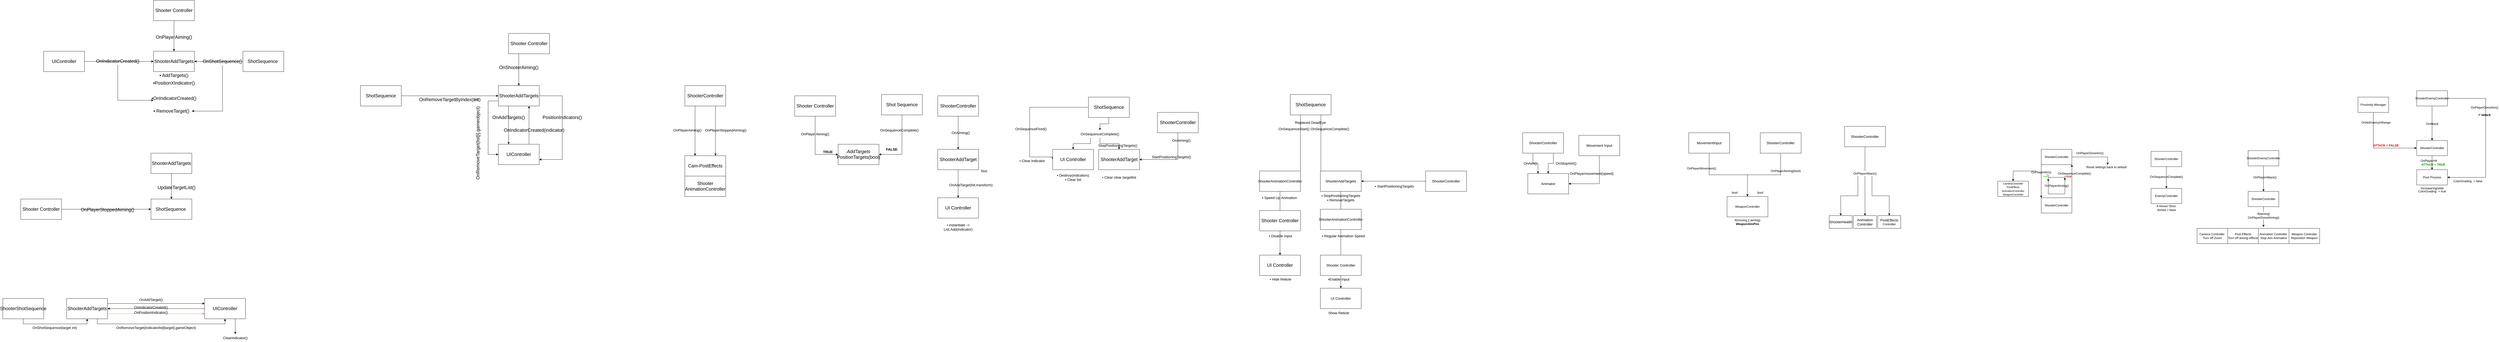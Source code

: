 <mxfile version="14.1.8" type="device"><diagram id="vfDzWjJh1taonCw_QJXi" name="Page-1"><mxGraphModel dx="901" dy="672" grid="1" gridSize="10" guides="1" tooltips="1" connect="1" arrows="1" fold="1" page="1" pageScale="1" pageWidth="2339" pageHeight="3300" math="1" shadow="0"><root><mxCell id="0"/><mxCell id="1" parent="0"/><mxCell id="fDVJ5qx7Qw4q9_nwmENI-17" value="OnPlayerAiming()" style="whiteSpace=wrap;html=1;aspect=fixed;" parent="1" vertex="1"><mxGeometry x="8617.5" y="1425" width="65" height="65" as="geometry"/></mxCell><mxCell id="y-dFEjMZastk8MvW8q7d-14" style="edgeStyle=orthogonalEdgeStyle;rounded=0;orthogonalLoop=1;jettySize=auto;html=1;exitX=0.5;exitY=1;exitDx=0;exitDy=0;fontSize=18;" parent="1" source="y-dFEjMZastk8MvW8q7d-1" target="y-dFEjMZastk8MvW8q7d-8" edge="1"><mxGeometry relative="1" as="geometry"/></mxCell><mxCell id="y-dFEjMZastk8MvW8q7d-1" value="&lt;font style=&quot;font-size: 18px;&quot;&gt;Shooter Controller&lt;/font&gt;" style="rounded=0;whiteSpace=wrap;html=1;" parent="1" vertex="1"><mxGeometry x="1200" y="730" width="160" height="80" as="geometry"/></mxCell><mxCell id="y-dFEjMZastk8MvW8q7d-6" value="OnPlayerAiming()" style="text;html=1;strokeColor=none;fillColor=none;align=center;verticalAlign=middle;whiteSpace=wrap;rounded=0;fontSize=18;" parent="1" vertex="1"><mxGeometry x="1210" y="860" width="140" height="30" as="geometry"/></mxCell><mxCell id="y-dFEjMZastk8MvW8q7d-8" value="&lt;font style=&quot;font-size: 18px;&quot;&gt;ShooterAddTargets&lt;br&gt;&lt;/font&gt;" style="rounded=0;whiteSpace=wrap;html=1;" parent="1" vertex="1"><mxGeometry x="1200" y="930" width="160" height="80" as="geometry"/></mxCell><mxCell id="y-dFEjMZastk8MvW8q7d-15" value="• AddTargets()" style="text;html=1;strokeColor=none;fillColor=none;align=center;verticalAlign=middle;whiteSpace=wrap;rounded=0;fontSize=18;" parent="1" vertex="1"><mxGeometry x="1210" y="1010" width="140" height="30" as="geometry"/></mxCell><mxCell id="y-dFEjMZastk8MvW8q7d-17" value="•PositionXIndicator()" style="text;html=1;strokeColor=none;fillColor=none;align=center;verticalAlign=middle;whiteSpace=wrap;rounded=0;fontSize=18;" parent="1" vertex="1"><mxGeometry x="1210" y="1040" width="140" height="30" as="geometry"/></mxCell><mxCell id="y-dFEjMZastk8MvW8q7d-20" style="edgeStyle=orthogonalEdgeStyle;rounded=0;orthogonalLoop=1;jettySize=auto;html=1;exitX=1;exitY=0.5;exitDx=0;exitDy=0;fontSize=18;" parent="1" source="y-dFEjMZastk8MvW8q7d-18" target="y-dFEjMZastk8MvW8q7d-8" edge="1"><mxGeometry relative="1" as="geometry"/></mxCell><mxCell id="y-dFEjMZastk8MvW8q7d-18" value="&lt;font style=&quot;font-size: 18px;&quot;&gt;UIController&lt;br&gt;&lt;/font&gt;" style="rounded=0;whiteSpace=wrap;html=1;" parent="1" vertex="1"><mxGeometry x="770" y="930" width="160" height="80" as="geometry"/></mxCell><mxCell id="y-dFEjMZastk8MvW8q7d-28" style="edgeStyle=orthogonalEdgeStyle;rounded=0;orthogonalLoop=1;jettySize=auto;html=1;exitX=0.5;exitY=1;exitDx=0;exitDy=0;entryX=0;entryY=0.75;entryDx=0;entryDy=0;fontSize=18;" parent="1" source="y-dFEjMZastk8MvW8q7d-19" target="y-dFEjMZastk8MvW8q7d-27" edge="1"><mxGeometry relative="1" as="geometry"/></mxCell><mxCell id="y-dFEjMZastk8MvW8q7d-19" value="OnIndicatorCreated()" style="text;html=1;strokeColor=none;fillColor=none;align=center;verticalAlign=middle;whiteSpace=wrap;rounded=0;fontSize=18;" parent="1" vertex="1"><mxGeometry x="990" y="954" width="140" height="30" as="geometry"/></mxCell><mxCell id="y-dFEjMZastk8MvW8q7d-22" style="edgeStyle=orthogonalEdgeStyle;rounded=0;orthogonalLoop=1;jettySize=auto;html=1;exitX=0;exitY=0.5;exitDx=0;exitDy=0;fontSize=18;" parent="1" source="y-dFEjMZastk8MvW8q7d-21" target="y-dFEjMZastk8MvW8q7d-8" edge="1"><mxGeometry relative="1" as="geometry"/></mxCell><mxCell id="y-dFEjMZastk8MvW8q7d-21" value="&lt;font style=&quot;font-size: 18px;&quot;&gt;ShotSequence&amp;nbsp;&lt;br&gt;&lt;/font&gt;" style="rounded=0;whiteSpace=wrap;html=1;" parent="1" vertex="1"><mxGeometry x="1550" y="930" width="160" height="80" as="geometry"/></mxCell><mxCell id="y-dFEjMZastk8MvW8q7d-26" style="edgeStyle=orthogonalEdgeStyle;rounded=0;orthogonalLoop=1;jettySize=auto;html=1;exitX=0.5;exitY=1;exitDx=0;exitDy=0;entryX=1;entryY=0.5;entryDx=0;entryDy=0;fontSize=18;" parent="1" source="y-dFEjMZastk8MvW8q7d-23" target="y-dFEjMZastk8MvW8q7d-24" edge="1"><mxGeometry relative="1" as="geometry"/></mxCell><mxCell id="y-dFEjMZastk8MvW8q7d-23" value="OnShotSequence()" style="text;html=1;strokeColor=none;fillColor=none;align=center;verticalAlign=middle;whiteSpace=wrap;rounded=0;fontSize=18;" parent="1" vertex="1"><mxGeometry x="1400" y="955" width="140" height="30" as="geometry"/></mxCell><mxCell id="y-dFEjMZastk8MvW8q7d-24" value="• RemoveTarget()" style="text;html=1;strokeColor=none;fillColor=none;align=center;verticalAlign=middle;whiteSpace=wrap;rounded=0;fontSize=18;" parent="1" vertex="1"><mxGeometry x="1190" y="1150" width="160" height="30" as="geometry"/></mxCell><mxCell id="y-dFEjMZastk8MvW8q7d-27" value="•OnIndicatorCreated()" style="text;html=1;strokeColor=none;fillColor=none;align=center;verticalAlign=middle;whiteSpace=wrap;rounded=0;fontSize=18;" parent="1" vertex="1"><mxGeometry x="1200" y="1100" width="160" height="30" as="geometry"/></mxCell><mxCell id="y-dFEjMZastk8MvW8q7d-31" value="&lt;font style=&quot;font-size: 18px;&quot;&gt;ShotSequence&amp;nbsp;&lt;br&gt;&lt;/font&gt;" style="rounded=0;whiteSpace=wrap;html=1;" parent="1" vertex="1"><mxGeometry x="1190" y="1510" width="160" height="80" as="geometry"/></mxCell><mxCell id="y-dFEjMZastk8MvW8q7d-33" style="edgeStyle=orthogonalEdgeStyle;rounded=0;orthogonalLoop=1;jettySize=auto;html=1;exitX=0.5;exitY=1;exitDx=0;exitDy=0;fontSize=18;" parent="1" source="y-dFEjMZastk8MvW8q7d-32" target="y-dFEjMZastk8MvW8q7d-31" edge="1"><mxGeometry relative="1" as="geometry"/></mxCell><mxCell id="y-dFEjMZastk8MvW8q7d-32" value="&lt;font style=&quot;font-size: 18px;&quot;&gt;ShooterAddTargets&lt;br&gt;&lt;/font&gt;" style="rounded=0;whiteSpace=wrap;html=1;" parent="1" vertex="1"><mxGeometry x="1190" y="1330" width="160" height="80" as="geometry"/></mxCell><mxCell id="y-dFEjMZastk8MvW8q7d-34" value="UpdateTargetList()" style="text;html=1;strokeColor=none;fillColor=none;align=center;verticalAlign=middle;whiteSpace=wrap;rounded=0;fontSize=18;" parent="1" vertex="1"><mxGeometry x="1210" y="1450" width="160" height="30" as="geometry"/></mxCell><mxCell id="y-dFEjMZastk8MvW8q7d-38" style="edgeStyle=orthogonalEdgeStyle;rounded=0;orthogonalLoop=1;jettySize=auto;html=1;exitX=1;exitY=0.5;exitDx=0;exitDy=0;fontSize=18;" parent="1" source="y-dFEjMZastk8MvW8q7d-36" target="y-dFEjMZastk8MvW8q7d-31" edge="1"><mxGeometry relative="1" as="geometry"/></mxCell><mxCell id="y-dFEjMZastk8MvW8q7d-36" value="&lt;font style=&quot;font-size: 18px;&quot;&gt;Shooter Controller&lt;/font&gt;" style="rounded=0;whiteSpace=wrap;html=1;" parent="1" vertex="1"><mxGeometry x="680" y="1510" width="160" height="80" as="geometry"/></mxCell><mxCell id="y-dFEjMZastk8MvW8q7d-37" value="OnPlayerStoppedAiming()" style="text;html=1;strokeColor=none;fillColor=none;align=center;verticalAlign=middle;whiteSpace=wrap;rounded=0;fontSize=18;" parent="1" vertex="1"><mxGeometry x="940" y="1537" width="160" height="30" as="geometry"/></mxCell><mxCell id="y-dFEjMZastk8MvW8q7d-54" style="edgeStyle=orthogonalEdgeStyle;rounded=0;orthogonalLoop=1;jettySize=auto;html=1;exitX=0;exitY=0.5;exitDx=0;exitDy=0;fontSize=14;" parent="1" source="y-dFEjMZastk8MvW8q7d-40" target="y-dFEjMZastk8MvW8q7d-41" edge="1"><mxGeometry relative="1" as="geometry"/></mxCell><mxCell id="y-dFEjMZastk8MvW8q7d-80" style="edgeStyle=orthogonalEdgeStyle;rounded=0;orthogonalLoop=1;jettySize=auto;html=1;exitX=0.75;exitY=1;exitDx=0;exitDy=0;fontSize=14;strokeColor=#000000;" parent="1" source="y-dFEjMZastk8MvW8q7d-40" target="y-dFEjMZastk8MvW8q7d-73" edge="1"><mxGeometry relative="1" as="geometry"/></mxCell><mxCell id="y-dFEjMZastk8MvW8q7d-40" value="&lt;font style=&quot;font-size: 18px;&quot;&gt;UIController&lt;br&gt;&lt;/font&gt;" style="rounded=0;whiteSpace=wrap;html=1;" parent="1" vertex="1"><mxGeometry x="1400" y="1900" width="160" height="80" as="geometry"/></mxCell><mxCell id="y-dFEjMZastk8MvW8q7d-51" style="edgeStyle=orthogonalEdgeStyle;rounded=0;orthogonalLoop=1;jettySize=auto;html=1;exitX=1;exitY=0.25;exitDx=0;exitDy=0;entryX=0;entryY=0.25;entryDx=0;entryDy=0;fontSize=14;" parent="1" source="y-dFEjMZastk8MvW8q7d-41" target="y-dFEjMZastk8MvW8q7d-40" edge="1"><mxGeometry relative="1" as="geometry"/></mxCell><mxCell id="y-dFEjMZastk8MvW8q7d-57" style="edgeStyle=orthogonalEdgeStyle;rounded=0;orthogonalLoop=1;jettySize=auto;html=1;exitX=1;exitY=0.75;exitDx=0;exitDy=0;entryX=0;entryY=0.75;entryDx=0;entryDy=0;fontSize=14;strokeColor=#FF8375;" parent="1" source="y-dFEjMZastk8MvW8q7d-41" target="y-dFEjMZastk8MvW8q7d-40" edge="1"><mxGeometry relative="1" as="geometry"/></mxCell><mxCell id="y-dFEjMZastk8MvW8q7d-77" style="edgeStyle=orthogonalEdgeStyle;rounded=0;orthogonalLoop=1;jettySize=auto;html=1;exitX=0.75;exitY=1;exitDx=0;exitDy=0;entryX=0.5;entryY=1;entryDx=0;entryDy=0;fontSize=14;strokeColor=#000000;" parent="1" source="y-dFEjMZastk8MvW8q7d-41" target="y-dFEjMZastk8MvW8q7d-40" edge="1"><mxGeometry relative="1" as="geometry"/></mxCell><mxCell id="y-dFEjMZastk8MvW8q7d-41" value="&lt;font style=&quot;font-size: 18px;&quot;&gt;ShooterAddTargets&lt;br&gt;&lt;/font&gt;" style="rounded=0;whiteSpace=wrap;html=1;" parent="1" vertex="1"><mxGeometry x="860" y="1900" width="160" height="80" as="geometry"/></mxCell><mxCell id="y-dFEjMZastk8MvW8q7d-52" value="OnAddTarget()" style="text;html=1;strokeColor=none;fillColor=none;align=center;verticalAlign=middle;whiteSpace=wrap;rounded=0;fontSize=14;" parent="1" vertex="1"><mxGeometry x="1160" y="1890" width="60" height="30" as="geometry"/></mxCell><mxCell id="y-dFEjMZastk8MvW8q7d-55" value="OnIndicatorCreated()" style="text;html=1;strokeColor=none;fillColor=none;align=center;verticalAlign=middle;whiteSpace=wrap;rounded=0;fontSize=14;" parent="1" vertex="1"><mxGeometry x="1160" y="1922" width="60" height="25" as="geometry"/></mxCell><mxCell id="y-dFEjMZastk8MvW8q7d-58" value="OnPositionIndicator()" style="text;html=1;strokeColor=none;fillColor=none;align=center;verticalAlign=middle;whiteSpace=wrap;rounded=0;fontSize=14;" parent="1" vertex="1"><mxGeometry x="1160" y="1942" width="60" height="25" as="geometry"/></mxCell><mxCell id="y-dFEjMZastk8MvW8q7d-64" value="OnShotSequence(target int)&amp;nbsp;" style="text;html=1;strokeColor=none;fillColor=none;align=center;verticalAlign=middle;whiteSpace=wrap;rounded=0;fontSize=14;" parent="1" vertex="1"><mxGeometry x="720" y="2000" width="190" height="30" as="geometry"/></mxCell><mxCell id="y-dFEjMZastk8MvW8q7d-73" value="ClearIndicator()" style="text;html=1;strokeColor=none;fillColor=none;align=center;verticalAlign=middle;whiteSpace=wrap;rounded=0;fontSize=14;" parent="1" vertex="1"><mxGeometry x="1490" y="2040" width="60" height="30" as="geometry"/></mxCell><mxCell id="y-dFEjMZastk8MvW8q7d-76" style="edgeStyle=orthogonalEdgeStyle;rounded=0;orthogonalLoop=1;jettySize=auto;html=1;exitX=0.5;exitY=1;exitDx=0;exitDy=0;entryX=0.5;entryY=1;entryDx=0;entryDy=0;fontSize=14;strokeColor=#000000;" parent="1" source="y-dFEjMZastk8MvW8q7d-75" target="y-dFEjMZastk8MvW8q7d-41" edge="1"><mxGeometry relative="1" as="geometry"/></mxCell><mxCell id="y-dFEjMZastk8MvW8q7d-75" value="&lt;font style=&quot;font-size: 18px;&quot;&gt;ShooterShotSequence&lt;br&gt;&lt;/font&gt;" style="rounded=0;whiteSpace=wrap;html=1;" parent="1" vertex="1"><mxGeometry x="610" y="1900" width="160" height="80" as="geometry"/></mxCell><mxCell id="y-dFEjMZastk8MvW8q7d-78" value="OnRemoveTarget(indicatorlist[target].gameObject)" style="text;html=1;strokeColor=none;fillColor=none;align=center;verticalAlign=middle;whiteSpace=wrap;rounded=0;fontSize=14;" parent="1" vertex="1"><mxGeometry x="1180" y="2000" width="60" height="30" as="geometry"/></mxCell><mxCell id="y-dFEjMZastk8MvW8q7d-82" style="edgeStyle=orthogonalEdgeStyle;rounded=0;orthogonalLoop=1;jettySize=auto;html=1;exitX=0.25;exitY=1;exitDx=0;exitDy=0;fontSize=14;strokeColor=#000000;" parent="1" source="y-dFEjMZastk8MvW8q7d-81" target="y-dFEjMZastk8MvW8q7d-86" edge="1"><mxGeometry relative="1" as="geometry"><mxPoint x="2630" y="1055" as="targetPoint"/></mxGeometry></mxCell><mxCell id="y-dFEjMZastk8MvW8q7d-81" value="&lt;font style=&quot;font-size: 18px;&quot;&gt;Shooter Controller&lt;/font&gt;" style="rounded=0;whiteSpace=wrap;html=1;" parent="1" vertex="1"><mxGeometry x="2590" y="860" width="160" height="80" as="geometry"/></mxCell><mxCell id="y-dFEjMZastk8MvW8q7d-83" value="OnShooterAiming()" style="text;html=1;strokeColor=none;fillColor=none;align=center;verticalAlign=middle;whiteSpace=wrap;rounded=0;fontSize=18;" parent="1" vertex="1"><mxGeometry x="2560" y="979" width="140" height="30" as="geometry"/></mxCell><mxCell id="y-dFEjMZastk8MvW8q7d-89" style="edgeStyle=orthogonalEdgeStyle;rounded=0;orthogonalLoop=1;jettySize=auto;html=1;exitX=0.25;exitY=1;exitDx=0;exitDy=0;fontSize=14;strokeColor=#000000;entryX=0.25;entryY=0;entryDx=0;entryDy=0;" parent="1" source="y-dFEjMZastk8MvW8q7d-86" target="y-dFEjMZastk8MvW8q7d-91" edge="1"><mxGeometry relative="1" as="geometry"><mxPoint x="2590" y="1245" as="targetPoint"/></mxGeometry></mxCell><mxCell id="y-dFEjMZastk8MvW8q7d-94" style="edgeStyle=orthogonalEdgeStyle;rounded=0;orthogonalLoop=1;jettySize=auto;html=1;exitX=1;exitY=0.5;exitDx=0;exitDy=0;entryX=1;entryY=0.75;entryDx=0;entryDy=0;fontSize=14;strokeColor=#000000;" parent="1" source="y-dFEjMZastk8MvW8q7d-86" target="y-dFEjMZastk8MvW8q7d-91" edge="1"><mxGeometry relative="1" as="geometry"><Array as="points"><mxPoint x="2800" y="1105"/><mxPoint x="2800" y="1355"/></Array></mxGeometry></mxCell><mxCell id="y-dFEjMZastk8MvW8q7d-100" style="edgeStyle=orthogonalEdgeStyle;rounded=0;orthogonalLoop=1;jettySize=auto;html=1;exitX=0;exitY=0.75;exitDx=0;exitDy=0;entryX=0;entryY=0.5;entryDx=0;entryDy=0;fontSize=14;strokeColor=#000000;" parent="1" source="y-dFEjMZastk8MvW8q7d-86" target="y-dFEjMZastk8MvW8q7d-91" edge="1"><mxGeometry relative="1" as="geometry"><Array as="points"><mxPoint x="2510" y="1125"/><mxPoint x="2510" y="1335"/></Array></mxGeometry></mxCell><mxCell id="y-dFEjMZastk8MvW8q7d-86" value="&lt;font style=&quot;font-size: 18px;&quot;&gt;ShooterAddTargets&lt;/font&gt;" style="rounded=0;whiteSpace=wrap;html=1;" parent="1" vertex="1"><mxGeometry x="2550" y="1065" width="160" height="80" as="geometry"/></mxCell><mxCell id="y-dFEjMZastk8MvW8q7d-90" value="OnAddTargets()" style="text;html=1;strokeColor=none;fillColor=none;align=center;verticalAlign=middle;whiteSpace=wrap;rounded=0;fontSize=18;" parent="1" vertex="1"><mxGeometry x="2520" y="1175" width="140" height="30" as="geometry"/></mxCell><mxCell id="y-dFEjMZastk8MvW8q7d-93" style="edgeStyle=orthogonalEdgeStyle;rounded=0;orthogonalLoop=1;jettySize=auto;html=1;exitX=0.75;exitY=0;exitDx=0;exitDy=0;entryX=0.75;entryY=1;entryDx=0;entryDy=0;fontSize=14;strokeColor=#000000;" parent="1" source="y-dFEjMZastk8MvW8q7d-91" target="y-dFEjMZastk8MvW8q7d-86" edge="1"><mxGeometry relative="1" as="geometry"/></mxCell><mxCell id="y-dFEjMZastk8MvW8q7d-91" value="&lt;span style=&quot;font-size: 18px;&quot;&gt;UIController&lt;/span&gt;" style="rounded=0;whiteSpace=wrap;html=1;" parent="1" vertex="1"><mxGeometry x="2550" y="1295" width="160" height="80" as="geometry"/></mxCell><mxCell id="y-dFEjMZastk8MvW8q7d-92" value="OnIndicatorCreated(indicator)" style="text;html=1;strokeColor=none;fillColor=none;align=center;verticalAlign=middle;whiteSpace=wrap;rounded=0;fontSize=18;" parent="1" vertex="1"><mxGeometry x="2620" y="1225" width="140" height="30" as="geometry"/></mxCell><mxCell id="y-dFEjMZastk8MvW8q7d-95" value="PositionIndicators()" style="text;html=1;strokeColor=none;fillColor=none;align=center;verticalAlign=middle;whiteSpace=wrap;rounded=0;fontSize=18;" parent="1" vertex="1"><mxGeometry x="2730" y="1175" width="140" height="30" as="geometry"/></mxCell><mxCell id="y-dFEjMZastk8MvW8q7d-98" style="edgeStyle=orthogonalEdgeStyle;rounded=0;orthogonalLoop=1;jettySize=auto;html=1;exitX=1;exitY=0.5;exitDx=0;exitDy=0;fontSize=14;strokeColor=#000000;" parent="1" source="y-dFEjMZastk8MvW8q7d-97" target="y-dFEjMZastk8MvW8q7d-86" edge="1"><mxGeometry relative="1" as="geometry"/></mxCell><mxCell id="y-dFEjMZastk8MvW8q7d-97" value="&lt;font style=&quot;font-size: 18px;&quot;&gt;ShotSequence&lt;/font&gt;" style="rounded=0;whiteSpace=wrap;html=1;" parent="1" vertex="1"><mxGeometry x="2010" y="1065" width="160" height="80" as="geometry"/></mxCell><mxCell id="y-dFEjMZastk8MvW8q7d-99" value="OnRemoveTargetByIndex(&lt;b&gt;int&lt;/b&gt;)" style="text;html=1;strokeColor=none;fillColor=none;align=center;verticalAlign=middle;whiteSpace=wrap;rounded=0;fontSize=18;" parent="1" vertex="1"><mxGeometry x="2290" y="1105" width="140" height="30" as="geometry"/></mxCell><mxCell id="y-dFEjMZastk8MvW8q7d-101" value="OnRemoveTarget(list[i].gameobject)" style="text;html=1;strokeColor=none;fillColor=none;align=center;verticalAlign=middle;whiteSpace=wrap;rounded=0;fontSize=18;rotation=-90;" parent="1" vertex="1"><mxGeometry x="2400" y="1275" width="140" height="30" as="geometry"/></mxCell><mxCell id="y-dFEjMZastk8MvW8q7d-106" style="edgeStyle=orthogonalEdgeStyle;rounded=0;orthogonalLoop=1;jettySize=auto;html=1;exitX=0.25;exitY=1;exitDx=0;exitDy=0;fontSize=14;strokeColor=#000000;entryX=0.25;entryY=0;entryDx=0;entryDy=0;" parent="1" source="y-dFEjMZastk8MvW8q7d-104" target="y-dFEjMZastk8MvW8q7d-111" edge="1"><mxGeometry relative="1" as="geometry"><mxPoint x="3320" y="1320" as="targetPoint"/></mxGeometry></mxCell><mxCell id="y-dFEjMZastk8MvW8q7d-109" style="edgeStyle=orthogonalEdgeStyle;rounded=0;orthogonalLoop=1;jettySize=auto;html=1;exitX=0.75;exitY=1;exitDx=0;exitDy=0;fontSize=14;strokeColor=#000000;entryX=0.75;entryY=0;entryDx=0;entryDy=0;" parent="1" source="y-dFEjMZastk8MvW8q7d-104" target="y-dFEjMZastk8MvW8q7d-111" edge="1"><mxGeometry relative="1" as="geometry"><mxPoint x="3400" y="1320" as="targetPoint"/></mxGeometry></mxCell><mxCell id="y-dFEjMZastk8MvW8q7d-104" value="&lt;span style=&quot;font-size: 18px;&quot;&gt;ShooterController&lt;/span&gt;" style="rounded=0;whiteSpace=wrap;html=1;" parent="1" vertex="1"><mxGeometry x="3280" y="1065" width="160" height="80" as="geometry"/></mxCell><mxCell id="y-dFEjMZastk8MvW8q7d-107" value="OnPlayerAiming()" style="text;html=1;strokeColor=none;fillColor=none;align=center;verticalAlign=middle;whiteSpace=wrap;rounded=0;fontSize=14;" parent="1" vertex="1"><mxGeometry x="3260" y="1225" width="60" height="30" as="geometry"/></mxCell><mxCell id="y-dFEjMZastk8MvW8q7d-108" value="OnPlayerStoppedAiming()" style="text;html=1;strokeColor=none;fillColor=none;align=center;verticalAlign=middle;whiteSpace=wrap;rounded=0;fontSize=14;" parent="1" vertex="1"><mxGeometry x="3410" y="1225" width="60" height="30" as="geometry"/></mxCell><mxCell id="y-dFEjMZastk8MvW8q7d-111" value="&lt;span style=&quot;font-size: 18px;&quot;&gt;Cam-PostEffects&lt;/span&gt;" style="rounded=0;whiteSpace=wrap;html=1;" parent="1" vertex="1"><mxGeometry x="3280" y="1340" width="160" height="80" as="geometry"/></mxCell><mxCell id="y-dFEjMZastk8MvW8q7d-112" value="&lt;span style=&quot;font-size: 18px;&quot;&gt;Shooter&lt;br&gt;AnimationController&lt;/span&gt;" style="rounded=0;whiteSpace=wrap;html=1;" parent="1" vertex="1"><mxGeometry x="3280" y="1420" width="160" height="80" as="geometry"/></mxCell><mxCell id="y-dFEjMZastk8MvW8q7d-117" style="edgeStyle=orthogonalEdgeStyle;rounded=0;orthogonalLoop=1;jettySize=auto;html=1;exitX=0.5;exitY=1;exitDx=0;exitDy=0;entryX=0;entryY=0.5;entryDx=0;entryDy=0;fontSize=14;strokeColor=#000000;" parent="1" source="y-dFEjMZastk8MvW8q7d-114" target="y-dFEjMZastk8MvW8q7d-116" edge="1"><mxGeometry relative="1" as="geometry"/></mxCell><mxCell id="y-dFEjMZastk8MvW8q7d-114" value="&lt;span style=&quot;font-size: 18px;&quot;&gt;Shooter Controller&lt;/span&gt;" style="rounded=0;whiteSpace=wrap;html=1;" parent="1" vertex="1"><mxGeometry x="3710" y="1105" width="160" height="80" as="geometry"/></mxCell><mxCell id="y-dFEjMZastk8MvW8q7d-122" style="edgeStyle=orthogonalEdgeStyle;rounded=0;orthogonalLoop=1;jettySize=auto;html=1;exitX=0.5;exitY=1;exitDx=0;exitDy=0;entryX=1;entryY=0.5;entryDx=0;entryDy=0;fontSize=14;strokeColor=#000000;" parent="1" source="y-dFEjMZastk8MvW8q7d-115" target="y-dFEjMZastk8MvW8q7d-116" edge="1"><mxGeometry relative="1" as="geometry"/></mxCell><mxCell id="y-dFEjMZastk8MvW8q7d-115" value="&lt;span style=&quot;font-size: 18px;&quot;&gt;Shot Sequence&lt;/span&gt;" style="rounded=0;whiteSpace=wrap;html=1;" parent="1" vertex="1"><mxGeometry x="4050" y="1100" width="160" height="80" as="geometry"/></mxCell><mxCell id="y-dFEjMZastk8MvW8q7d-116" value="&lt;span style=&quot;font-size: 18px;&quot;&gt;&lt;i&gt;AddTargets&lt;/i&gt;&lt;br&gt;PositionTargets(bool)&lt;br&gt;&lt;/span&gt;" style="rounded=0;whiteSpace=wrap;html=1;" parent="1" vertex="1"><mxGeometry x="3880" y="1295" width="160" height="80" as="geometry"/></mxCell><mxCell id="y-dFEjMZastk8MvW8q7d-118" value="OnPlayerAiming()" style="text;html=1;strokeColor=none;fillColor=none;align=center;verticalAlign=middle;whiteSpace=wrap;rounded=0;fontSize=14;" parent="1" vertex="1"><mxGeometry x="3760" y="1240" width="60" height="30" as="geometry"/></mxCell><mxCell id="y-dFEjMZastk8MvW8q7d-120" value="&lt;b&gt;TRUE&lt;/b&gt;" style="text;html=1;strokeColor=none;fillColor=none;align=center;verticalAlign=middle;whiteSpace=wrap;rounded=0;fontSize=14;" parent="1" vertex="1"><mxGeometry x="3810" y="1310" width="60" height="30" as="geometry"/></mxCell><mxCell id="y-dFEjMZastk8MvW8q7d-123" value="&lt;b&gt;FALSE&lt;/b&gt;" style="text;html=1;strokeColor=none;fillColor=none;align=center;verticalAlign=middle;whiteSpace=wrap;rounded=0;fontSize=14;" parent="1" vertex="1"><mxGeometry x="4060" y="1300" width="60" height="30" as="geometry"/></mxCell><mxCell id="y-dFEjMZastk8MvW8q7d-135" style="edgeStyle=orthogonalEdgeStyle;rounded=0;orthogonalLoop=1;jettySize=auto;html=1;exitX=0.5;exitY=1;exitDx=0;exitDy=0;fontSize=14;strokeColor=#000000;" parent="1" source="y-dFEjMZastk8MvW8q7d-125" target="y-dFEjMZastk8MvW8q7d-130" edge="1"><mxGeometry relative="1" as="geometry"/></mxCell><mxCell id="y-dFEjMZastk8MvW8q7d-125" value="&lt;span style=&quot;font-size: 18px;&quot;&gt;ShooterController&lt;/span&gt;" style="rounded=0;whiteSpace=wrap;html=1;" parent="1" vertex="1"><mxGeometry x="4270" y="1105" width="160" height="80" as="geometry"/></mxCell><mxCell id="y-dFEjMZastk8MvW8q7d-133" style="edgeStyle=orthogonalEdgeStyle;rounded=0;orthogonalLoop=1;jettySize=auto;html=1;exitX=0.5;exitY=1;exitDx=0;exitDy=0;fontSize=14;strokeColor=#000000;" parent="1" source="y-dFEjMZastk8MvW8q7d-130" edge="1"><mxGeometry relative="1" as="geometry"><mxPoint x="4350" y="1505" as="targetPoint"/></mxGeometry></mxCell><mxCell id="y-dFEjMZastk8MvW8q7d-130" value="&lt;span style=&quot;font-size: 18px;&quot;&gt;ShooterAddTarget&lt;/span&gt;" style="rounded=0;whiteSpace=wrap;html=1;" parent="1" vertex="1"><mxGeometry x="4270" y="1315" width="160" height="80" as="geometry"/></mxCell><mxCell id="y-dFEjMZastk8MvW8q7d-134" value="OnAiming()" style="text;html=1;strokeColor=none;fillColor=none;align=center;verticalAlign=middle;whiteSpace=wrap;rounded=0;fontSize=14;" parent="1" vertex="1"><mxGeometry x="4330" y="1235" width="60" height="30" as="geometry"/></mxCell><mxCell id="y-dFEjMZastk8MvW8q7d-136" value="OnAddTarget(hit.transform)" style="text;html=1;strokeColor=none;fillColor=none;align=center;verticalAlign=middle;whiteSpace=wrap;rounded=0;fontSize=14;" parent="1" vertex="1"><mxGeometry x="4370" y="1440" width="60" height="30" as="geometry"/></mxCell><mxCell id="y-dFEjMZastk8MvW8q7d-137" value="&lt;span style=&quot;font-size: 18px;&quot;&gt;UI Controller&lt;/span&gt;" style="rounded=0;whiteSpace=wrap;html=1;" parent="1" vertex="1"><mxGeometry x="4270" y="1505" width="160" height="80" as="geometry"/></mxCell><mxCell id="y-dFEjMZastk8MvW8q7d-138" value="• instantiate -&amp;gt; List.Add(indicator)" style="text;html=1;strokeColor=none;fillColor=none;align=center;verticalAlign=middle;whiteSpace=wrap;rounded=0;fontSize=14;" parent="1" vertex="1"><mxGeometry x="4285" y="1605" width="130" height="30" as="geometry"/></mxCell><mxCell id="y-dFEjMZastk8MvW8q7d-140" value="OnSequenceComplete()" style="text;html=1;strokeColor=none;fillColor=none;align=center;verticalAlign=middle;whiteSpace=wrap;rounded=0;fontSize=14;" parent="1" vertex="1"><mxGeometry x="4090" y="1225" width="60" height="30" as="geometry"/></mxCell><mxCell id="y-dFEjMZastk8MvW8q7d-141" value="Text" style="text;html=1;align=center;verticalAlign=middle;resizable=0;points=[];autosize=1;strokeColor=none;fillColor=none;fontSize=14;" parent="1" vertex="1"><mxGeometry x="4430" y="1390" width="40" height="20" as="geometry"/></mxCell><mxCell id="y-dFEjMZastk8MvW8q7d-149" style="edgeStyle=orthogonalEdgeStyle;rounded=0;orthogonalLoop=1;jettySize=auto;html=1;exitX=0;exitY=0.5;exitDx=0;exitDy=0;entryX=0;entryY=0.5;entryDx=0;entryDy=0;fontSize=14;strokeColor=#000000;" parent="1" source="y-dFEjMZastk8MvW8q7d-142" target="y-dFEjMZastk8MvW8q7d-144" edge="1"><mxGeometry relative="1" as="geometry"><Array as="points"><mxPoint x="4630" y="1150"/><mxPoint x="4630" y="1345"/></Array></mxGeometry></mxCell><mxCell id="y-dFEjMZastk8MvW8q7d-157" style="edgeStyle=orthogonalEdgeStyle;rounded=0;orthogonalLoop=1;jettySize=auto;html=1;exitX=0.5;exitY=1;exitDx=0;exitDy=0;fontSize=14;strokeColor=#000000;" parent="1" source="y-dFEjMZastk8MvW8q7d-142" target="y-dFEjMZastk8MvW8q7d-151" edge="1"><mxGeometry relative="1" as="geometry"/></mxCell><mxCell id="y-dFEjMZastk8MvW8q7d-142" value="&lt;span style=&quot;font-size: 18px;&quot;&gt;ShotSequence&lt;/span&gt;" style="rounded=0;whiteSpace=wrap;html=1;" parent="1" vertex="1"><mxGeometry x="4860" y="1110" width="160" height="80" as="geometry"/></mxCell><mxCell id="y-dFEjMZastk8MvW8q7d-143" value="&lt;span style=&quot;font-size: 18px;&quot;&gt;ShooterAddTarget&lt;/span&gt;" style="rounded=0;whiteSpace=wrap;html=1;" parent="1" vertex="1"><mxGeometry x="4900" y="1315" width="160" height="80" as="geometry"/></mxCell><mxCell id="y-dFEjMZastk8MvW8q7d-144" value="&lt;span style=&quot;font-size: 18px;&quot;&gt;UI Controller&lt;/span&gt;" style="rounded=0;whiteSpace=wrap;html=1;" parent="1" vertex="1"><mxGeometry x="4720" y="1315" width="160" height="80" as="geometry"/></mxCell><mxCell id="y-dFEjMZastk8MvW8q7d-145" value="OnSequenceFired()" style="text;html=1;strokeColor=none;fillColor=none;align=center;verticalAlign=middle;whiteSpace=wrap;rounded=0;fontSize=14;" parent="1" vertex="1"><mxGeometry x="4560" y="1220" width="150" height="30" as="geometry"/></mxCell><mxCell id="y-dFEjMZastk8MvW8q7d-150" value="• Clear Indicator" style="text;html=1;strokeColor=none;fillColor=none;align=center;verticalAlign=middle;whiteSpace=wrap;rounded=0;fontSize=14;" parent="1" vertex="1"><mxGeometry x="4580" y="1345" width="120" height="30" as="geometry"/></mxCell><mxCell id="y-dFEjMZastk8MvW8q7d-153" style="edgeStyle=orthogonalEdgeStyle;rounded=0;orthogonalLoop=1;jettySize=auto;html=1;exitX=0.25;exitY=1;exitDx=0;exitDy=0;fontSize=14;strokeColor=#000000;" parent="1" source="y-dFEjMZastk8MvW8q7d-151" target="y-dFEjMZastk8MvW8q7d-144" edge="1"><mxGeometry relative="1" as="geometry"/></mxCell><mxCell id="y-dFEjMZastk8MvW8q7d-154" style="edgeStyle=orthogonalEdgeStyle;rounded=0;orthogonalLoop=1;jettySize=auto;html=1;exitX=0.5;exitY=1;exitDx=0;exitDy=0;fontSize=14;strokeColor=#000000;" parent="1" source="y-dFEjMZastk8MvW8q7d-151" target="y-dFEjMZastk8MvW8q7d-143" edge="1"><mxGeometry relative="1" as="geometry"/></mxCell><mxCell id="y-dFEjMZastk8MvW8q7d-151" value="OnSequenceComplete()" style="text;html=1;strokeColor=none;fillColor=none;align=center;verticalAlign=middle;whiteSpace=wrap;rounded=0;fontSize=14;" parent="1" vertex="1"><mxGeometry x="4830" y="1240" width="150" height="30" as="geometry"/></mxCell><mxCell id="y-dFEjMZastk8MvW8q7d-158" value="StopPositioningTargets()" style="text;html=1;strokeColor=none;fillColor=none;align=center;verticalAlign=middle;whiteSpace=wrap;rounded=0;fontSize=14;" parent="1" vertex="1"><mxGeometry x="4900" y="1285" width="150" height="30" as="geometry"/></mxCell><mxCell id="y-dFEjMZastk8MvW8q7d-159" value="• Destroy(indicators)&lt;br&gt;• Clear list" style="text;html=1;strokeColor=none;fillColor=none;align=center;verticalAlign=middle;whiteSpace=wrap;rounded=0;fontSize=14;" parent="1" vertex="1"><mxGeometry x="4725" y="1410" width="150" height="30" as="geometry"/></mxCell><mxCell id="y-dFEjMZastk8MvW8q7d-160" value="• Clear clear targetlist" style="text;html=1;strokeColor=none;fillColor=none;align=center;verticalAlign=middle;whiteSpace=wrap;rounded=0;fontSize=14;" parent="1" vertex="1"><mxGeometry x="4905" y="1410" width="150" height="30" as="geometry"/></mxCell><mxCell id="y-dFEjMZastk8MvW8q7d-162" style="edgeStyle=orthogonalEdgeStyle;rounded=0;orthogonalLoop=1;jettySize=auto;html=1;exitX=0.5;exitY=1;exitDx=0;exitDy=0;entryX=1;entryY=0.5;entryDx=0;entryDy=0;fontSize=14;strokeColor=#000000;" parent="1" source="y-dFEjMZastk8MvW8q7d-161" target="y-dFEjMZastk8MvW8q7d-143" edge="1"><mxGeometry relative="1" as="geometry"/></mxCell><mxCell id="y-dFEjMZastk8MvW8q7d-161" value="&lt;span style=&quot;font-size: 18px;&quot;&gt;ShooterController&lt;/span&gt;" style="rounded=0;whiteSpace=wrap;html=1;" parent="1" vertex="1"><mxGeometry x="5130" y="1170" width="160" height="80" as="geometry"/></mxCell><mxCell id="y-dFEjMZastk8MvW8q7d-163" value="OnAiming();" style="text;html=1;strokeColor=none;fillColor=none;align=center;verticalAlign=middle;whiteSpace=wrap;rounded=0;fontSize=14;" parent="1" vertex="1"><mxGeometry x="5150" y="1265" width="150" height="30" as="geometry"/></mxCell><mxCell id="y-dFEjMZastk8MvW8q7d-164" value="StartPositioningTargets()" style="text;html=1;strokeColor=none;fillColor=none;align=center;verticalAlign=middle;whiteSpace=wrap;rounded=0;fontSize=14;" parent="1" vertex="1"><mxGeometry x="5110" y="1330" width="150" height="30" as="geometry"/></mxCell><mxCell id="y-dFEjMZastk8MvW8q7d-181" style="edgeStyle=orthogonalEdgeStyle;rounded=0;orthogonalLoop=1;jettySize=auto;html=1;exitX=0.25;exitY=1;exitDx=0;exitDy=0;fontSize=14;strokeColor=#000000;" parent="1" source="y-dFEjMZastk8MvW8q7d-165" target="y-dFEjMZastk8MvW8q7d-172" edge="1"><mxGeometry relative="1" as="geometry"/></mxCell><mxCell id="y-dFEjMZastk8MvW8q7d-183" style="edgeStyle=orthogonalEdgeStyle;rounded=0;orthogonalLoop=1;jettySize=auto;html=1;exitX=0.75;exitY=1;exitDx=0;exitDy=0;fontSize=14;strokeColor=#000000;" parent="1" source="y-dFEjMZastk8MvW8q7d-165" target="y-dFEjMZastk8MvW8q7d-180" edge="1"><mxGeometry relative="1" as="geometry"><Array as="points"><mxPoint x="5770" y="1450"/><mxPoint x="5848" y="1450"/></Array></mxGeometry></mxCell><mxCell id="y-dFEjMZastk8MvW8q7d-165" value="&lt;span style=&quot;font-size: 18px;&quot;&gt;ShotSequence&lt;/span&gt;" style="rounded=0;whiteSpace=wrap;html=1;" parent="1" vertex="1"><mxGeometry x="5650" y="1100" width="160" height="80" as="geometry"/></mxCell><mxCell id="y-dFEjMZastk8MvW8q7d-168" value="OnSequenceStart()" style="text;html=1;strokeColor=none;fillColor=none;align=center;verticalAlign=middle;whiteSpace=wrap;rounded=0;fontSize=14;" parent="1" vertex="1"><mxGeometry x="5590" y="1220" width="150" height="30" as="geometry"/></mxCell><mxCell id="y-dFEjMZastk8MvW8q7d-169" value="OnSequenceComplete()" style="text;html=1;strokeColor=none;fillColor=none;align=center;verticalAlign=middle;whiteSpace=wrap;rounded=0;fontSize=14;" parent="1" vertex="1"><mxGeometry x="5730" y="1220" width="150" height="30" as="geometry"/></mxCell><mxCell id="y-dFEjMZastk8MvW8q7d-173" style="edgeStyle=orthogonalEdgeStyle;rounded=0;orthogonalLoop=1;jettySize=auto;html=1;exitX=0.5;exitY=1;exitDx=0;exitDy=0;fontSize=14;strokeColor=#000000;startArrow=none;" parent="1" source="y-dFEjMZastk8MvW8q7d-171" target="y-dFEjMZastk8MvW8q7d-172" edge="1"><mxGeometry relative="1" as="geometry"/></mxCell><mxCell id="y-dFEjMZastk8MvW8q7d-170" value="&lt;font style=&quot;font-size: 14px;&quot;&gt;ShooterAnimationController&lt;/font&gt;" style="rounded=0;whiteSpace=wrap;html=1;" parent="1" vertex="1"><mxGeometry x="5530" y="1400" width="160" height="80" as="geometry"/></mxCell><mxCell id="y-dFEjMZastk8MvW8q7d-172" value="&lt;span style=&quot;font-size: 18px;&quot;&gt;UI Controller&lt;/span&gt;" style="rounded=0;whiteSpace=wrap;html=1;" parent="1" vertex="1"><mxGeometry x="5530" y="1730" width="160" height="80" as="geometry"/></mxCell><mxCell id="y-dFEjMZastk8MvW8q7d-171" value="&lt;span style=&quot;font-size: 18px;&quot;&gt;Shooter Controller&lt;/span&gt;" style="rounded=0;whiteSpace=wrap;html=1;" parent="1" vertex="1"><mxGeometry x="5530" y="1555" width="160" height="80" as="geometry"/></mxCell><mxCell id="y-dFEjMZastk8MvW8q7d-174" value="" style="edgeStyle=orthogonalEdgeStyle;rounded=0;orthogonalLoop=1;jettySize=auto;html=1;exitX=0.5;exitY=1;exitDx=0;exitDy=0;fontSize=14;strokeColor=#000000;endArrow=none;" parent="1" source="y-dFEjMZastk8MvW8q7d-170" target="y-dFEjMZastk8MvW8q7d-171" edge="1"><mxGeometry relative="1" as="geometry"><mxPoint x="5610" y="1480" as="sourcePoint"/><mxPoint x="5610" y="1670" as="targetPoint"/></mxGeometry></mxCell><mxCell id="y-dFEjMZastk8MvW8q7d-175" value="&lt;font style=&quot;font-size: 14px;&quot;&gt;ShooterAddTargets&lt;/font&gt;" style="rounded=0;whiteSpace=wrap;html=1;" parent="1" vertex="1"><mxGeometry x="5768" y="1400" width="160" height="80" as="geometry"/></mxCell><mxCell id="y-dFEjMZastk8MvW8q7d-176" value="Replaced DeadEye" style="text;html=1;strokeColor=none;fillColor=none;align=center;verticalAlign=middle;whiteSpace=wrap;rounded=0;fontSize=14;" parent="1" vertex="1"><mxGeometry x="5654" y="1195" width="150" height="30" as="geometry"/></mxCell><mxCell id="y-dFEjMZastk8MvW8q7d-178" value="&lt;font style=&quot;font-size: 14px;&quot;&gt;ShooterAnimationController&lt;/font&gt;" style="rounded=0;whiteSpace=wrap;html=1;" parent="1" vertex="1"><mxGeometry x="5768" y="1550" width="160" height="80" as="geometry"/></mxCell><mxCell id="y-dFEjMZastk8MvW8q7d-179" value="&lt;font style=&quot;font-size: 14px;&quot;&gt;Shooter Controller&lt;/font&gt;" style="rounded=0;whiteSpace=wrap;html=1;" parent="1" vertex="1"><mxGeometry x="5768" y="1730" width="160" height="80" as="geometry"/></mxCell><mxCell id="y-dFEjMZastk8MvW8q7d-180" value="&lt;font style=&quot;font-size: 14px;&quot;&gt;UI Controller&lt;/font&gt;" style="rounded=0;whiteSpace=wrap;html=1;" parent="1" vertex="1"><mxGeometry x="5768" y="1860" width="160" height="80" as="geometry"/></mxCell><mxCell id="y-dFEjMZastk8MvW8q7d-186" value="• Speed Up Animation&amp;nbsp;" style="text;html=1;strokeColor=none;fillColor=none;align=center;verticalAlign=middle;whiteSpace=wrap;rounded=0;fontSize=14;" parent="1" vertex="1"><mxGeometry x="5510" y="1490" width="200" height="30" as="geometry"/></mxCell><mxCell id="y-dFEjMZastk8MvW8q7d-187" value="&amp;nbsp;• Disable Input" style="text;html=1;strokeColor=none;fillColor=none;align=center;verticalAlign=middle;whiteSpace=wrap;rounded=0;fontSize=14;" parent="1" vertex="1"><mxGeometry x="5510" y="1640" width="200" height="30" as="geometry"/></mxCell><mxCell id="y-dFEjMZastk8MvW8q7d-188" value="&amp;nbsp;• Hide Reticle" style="text;html=1;strokeColor=none;fillColor=none;align=center;verticalAlign=middle;whiteSpace=wrap;rounded=0;fontSize=14;" parent="1" vertex="1"><mxGeometry x="5510" y="1810" width="200" height="30" as="geometry"/></mxCell><mxCell id="y-dFEjMZastk8MvW8q7d-189" value="• StopPositioningTargets&lt;br&gt;• RemoveTargets" style="text;html=1;strokeColor=none;fillColor=none;align=center;verticalAlign=middle;whiteSpace=wrap;rounded=0;fontSize=14;" parent="1" vertex="1"><mxGeometry x="5748" y="1490" width="200" height="30" as="geometry"/></mxCell><mxCell id="y-dFEjMZastk8MvW8q7d-190" value="• Regular Animation Speed" style="text;html=1;strokeColor=none;fillColor=none;align=center;verticalAlign=middle;whiteSpace=wrap;rounded=0;fontSize=14;" parent="1" vertex="1"><mxGeometry x="5758" y="1640" width="200" height="30" as="geometry"/></mxCell><mxCell id="y-dFEjMZastk8MvW8q7d-191" value="•Enable Input" style="text;html=1;strokeColor=none;fillColor=none;align=center;verticalAlign=middle;whiteSpace=wrap;rounded=0;fontSize=14;" parent="1" vertex="1"><mxGeometry x="5740" y="1810" width="200" height="30" as="geometry"/></mxCell><mxCell id="y-dFEjMZastk8MvW8q7d-192" value="Show Reticle" style="text;html=1;strokeColor=none;fillColor=none;align=center;verticalAlign=middle;whiteSpace=wrap;rounded=0;fontSize=14;" parent="1" vertex="1"><mxGeometry x="5740" y="1942" width="200" height="30" as="geometry"/></mxCell><mxCell id="y-dFEjMZastk8MvW8q7d-194" style="edgeStyle=orthogonalEdgeStyle;rounded=0;orthogonalLoop=1;jettySize=auto;html=1;exitX=0;exitY=0.5;exitDx=0;exitDy=0;entryX=1;entryY=0.5;entryDx=0;entryDy=0;fontSize=14;strokeColor=#000000;" parent="1" source="y-dFEjMZastk8MvW8q7d-193" target="y-dFEjMZastk8MvW8q7d-175" edge="1"><mxGeometry relative="1" as="geometry"/></mxCell><mxCell id="y-dFEjMZastk8MvW8q7d-193" value="&lt;span style=&quot;font-size: 14px;&quot;&gt;ShooterController&lt;/span&gt;" style="rounded=0;whiteSpace=wrap;html=1;" parent="1" vertex="1"><mxGeometry x="6180" y="1400" width="160" height="80" as="geometry"/></mxCell><mxCell id="y-dFEjMZastk8MvW8q7d-195" value="• StartPositioningTargets" style="text;html=1;strokeColor=none;fillColor=none;align=center;verticalAlign=middle;whiteSpace=wrap;rounded=0;fontSize=14;" parent="1" vertex="1"><mxGeometry x="5958" y="1445" width="200" height="30" as="geometry"/></mxCell><mxCell id="y-dFEjMZastk8MvW8q7d-196" value="&lt;span style=&quot;font-size: 14px;&quot;&gt;Animator&lt;/span&gt;" style="rounded=0;whiteSpace=wrap;html=1;" parent="1" vertex="1"><mxGeometry x="6580" y="1410" width="160" height="80" as="geometry"/></mxCell><mxCell id="y-dFEjMZastk8MvW8q7d-199" style="edgeStyle=orthogonalEdgeStyle;rounded=0;orthogonalLoop=1;jettySize=auto;html=1;exitX=0.25;exitY=1;exitDx=0;exitDy=0;entryX=0.25;entryY=0;entryDx=0;entryDy=0;fontSize=14;strokeColor=#000000;" parent="1" source="y-dFEjMZastk8MvW8q7d-197" target="y-dFEjMZastk8MvW8q7d-196" edge="1"><mxGeometry relative="1" as="geometry"/></mxCell><mxCell id="y-dFEjMZastk8MvW8q7d-204" style="edgeStyle=orthogonalEdgeStyle;rounded=0;orthogonalLoop=1;jettySize=auto;html=1;exitX=0.75;exitY=1;exitDx=0;exitDy=0;entryX=0.5;entryY=0;entryDx=0;entryDy=0;fontSize=14;strokeColor=#000000;" parent="1" source="y-dFEjMZastk8MvW8q7d-197" target="y-dFEjMZastk8MvW8q7d-196" edge="1"><mxGeometry relative="1" as="geometry"/></mxCell><mxCell id="y-dFEjMZastk8MvW8q7d-197" value="&lt;span style=&quot;font-size: 14px;&quot;&gt;ShooterController&lt;/span&gt;" style="rounded=0;whiteSpace=wrap;html=1;" parent="1" vertex="1"><mxGeometry x="6560" y="1250" width="160" height="80" as="geometry"/></mxCell><mxCell id="y-dFEjMZastk8MvW8q7d-198" value="OnAim()" style="text;html=1;strokeColor=none;fillColor=none;align=center;verticalAlign=middle;whiteSpace=wrap;rounded=0;fontSize=14;" parent="1" vertex="1"><mxGeometry x="6490" y="1355" width="200" height="30" as="geometry"/></mxCell><mxCell id="y-dFEjMZastk8MvW8q7d-200" value="OnStopAim()" style="text;html=1;strokeColor=none;fillColor=none;align=center;verticalAlign=middle;whiteSpace=wrap;rounded=0;fontSize=14;" parent="1" vertex="1"><mxGeometry x="6630" y="1355" width="200" height="30" as="geometry"/></mxCell><mxCell id="y-dFEjMZastk8MvW8q7d-202" style="edgeStyle=orthogonalEdgeStyle;rounded=0;orthogonalLoop=1;jettySize=auto;html=1;exitX=0.5;exitY=1;exitDx=0;exitDy=0;entryX=1;entryY=0.5;entryDx=0;entryDy=0;fontSize=14;strokeColor=#000000;" parent="1" source="y-dFEjMZastk8MvW8q7d-201" target="y-dFEjMZastk8MvW8q7d-196" edge="1"><mxGeometry relative="1" as="geometry"/></mxCell><mxCell id="y-dFEjMZastk8MvW8q7d-201" value="&lt;span style=&quot;font-size: 14px;&quot;&gt;Movement Input&lt;/span&gt;" style="rounded=0;whiteSpace=wrap;html=1;" parent="1" vertex="1"><mxGeometry x="6780" y="1260" width="160" height="80" as="geometry"/></mxCell><mxCell id="y-dFEjMZastk8MvW8q7d-203" value="OnPlayermovement(speed)" style="text;html=1;strokeColor=none;fillColor=none;align=center;verticalAlign=middle;whiteSpace=wrap;rounded=0;fontSize=14;" parent="1" vertex="1"><mxGeometry x="6730" y="1395" width="200" height="30" as="geometry"/></mxCell><mxCell id="OCni3h_fL6xT9Nvoc_Pi-11" style="edgeStyle=orthogonalEdgeStyle;rounded=0;orthogonalLoop=1;jettySize=auto;html=1;exitX=0.5;exitY=1;exitDx=0;exitDy=0;" parent="1" source="OCni3h_fL6xT9Nvoc_Pi-3" target="OCni3h_fL6xT9Nvoc_Pi-5" edge="1"><mxGeometry relative="1" as="geometry"/></mxCell><mxCell id="OCni3h_fL6xT9Nvoc_Pi-3" value="&lt;span style=&quot;font-size: 14px;&quot;&gt;MovementInput&lt;/span&gt;" style="rounded=0;whiteSpace=wrap;html=1;" parent="1" vertex="1"><mxGeometry x="7210" y="1250" width="160" height="80" as="geometry"/></mxCell><mxCell id="OCni3h_fL6xT9Nvoc_Pi-7" style="edgeStyle=orthogonalEdgeStyle;rounded=0;orthogonalLoop=1;jettySize=auto;html=1;exitX=0.5;exitY=1;exitDx=0;exitDy=0;" parent="1" source="OCni3h_fL6xT9Nvoc_Pi-4" target="OCni3h_fL6xT9Nvoc_Pi-5" edge="1"><mxGeometry relative="1" as="geometry"/></mxCell><mxCell id="OCni3h_fL6xT9Nvoc_Pi-4" value="&lt;span style=&quot;font-size: 14px;&quot;&gt;ShooterController&lt;/span&gt;" style="rounded=0;whiteSpace=wrap;html=1;" parent="1" vertex="1"><mxGeometry x="7490" y="1250" width="160" height="80" as="geometry"/></mxCell><mxCell id="OCni3h_fL6xT9Nvoc_Pi-5" value="WeaponController" style="rounded=0;whiteSpace=wrap;html=1;" parent="1" vertex="1"><mxGeometry x="7360" y="1500" width="160" height="80" as="geometry"/></mxCell><mxCell id="OCni3h_fL6xT9Nvoc_Pi-8" value="OnPlayerAiming(bool)" style="text;html=1;strokeColor=none;fillColor=none;align=center;verticalAlign=middle;whiteSpace=wrap;rounded=0;" parent="1" vertex="1"><mxGeometry x="7560" y="1385" width="60" height="30" as="geometry"/></mxCell><mxCell id="OCni3h_fL6xT9Nvoc_Pi-9" value="OnPlayerMovement()" style="text;html=1;strokeColor=none;fillColor=none;align=center;verticalAlign=middle;whiteSpace=wrap;rounded=0;" parent="1" vertex="1"><mxGeometry x="7230" y="1375" width="60" height="30" as="geometry"/></mxCell><mxCell id="OCni3h_fL6xT9Nvoc_Pi-14" value="if(moving || aiming)&lt;br&gt;&lt;b&gt;&lt;i&gt;WeaponAimPos&lt;/i&gt;&lt;/b&gt;" style="text;html=1;strokeColor=none;fillColor=none;align=center;verticalAlign=middle;whiteSpace=wrap;rounded=0;" parent="1" vertex="1"><mxGeometry x="7370" y="1585" width="140" height="30" as="geometry"/></mxCell><mxCell id="OCni3h_fL6xT9Nvoc_Pi-15" value="bool" style="text;html=1;strokeColor=none;fillColor=none;align=center;verticalAlign=middle;whiteSpace=wrap;rounded=0;fontStyle=2" parent="1" vertex="1"><mxGeometry x="7360" y="1470" width="60" height="30" as="geometry"/></mxCell><mxCell id="OCni3h_fL6xT9Nvoc_Pi-17" value="bool" style="text;html=1;strokeColor=none;fillColor=none;align=center;verticalAlign=middle;whiteSpace=wrap;rounded=0;fontStyle=2" parent="1" vertex="1"><mxGeometry x="7460" y="1470" width="60" height="30" as="geometry"/></mxCell><mxCell id="b01UY7qm42Nw3ImiQtUQ-2" style="edgeStyle=orthogonalEdgeStyle;rounded=0;orthogonalLoop=1;jettySize=auto;html=1;exitX=0.5;exitY=1;exitDx=0;exitDy=0;endArrow=none;endFill=0;" parent="1" source="b01UY7qm42Nw3ImiQtUQ-1" target="b01UY7qm42Nw3ImiQtUQ-3" edge="1"><mxGeometry relative="1" as="geometry"><mxPoint x="7900" y="1410" as="targetPoint"/></mxGeometry></mxCell><mxCell id="b01UY7qm42Nw3ImiQtUQ-1" value="&lt;span style=&quot;font-size: 14px;&quot;&gt;ShooterController&lt;/span&gt;" style="rounded=0;whiteSpace=wrap;html=1;" parent="1" vertex="1"><mxGeometry x="7820" y="1225" width="160" height="80" as="geometry"/></mxCell><mxCell id="b01UY7qm42Nw3ImiQtUQ-4" style="edgeStyle=orthogonalEdgeStyle;rounded=0;orthogonalLoop=1;jettySize=auto;html=1;exitX=0.25;exitY=1;exitDx=0;exitDy=0;entryX=0.5;entryY=0;entryDx=0;entryDy=0;" parent="1" source="b01UY7qm42Nw3ImiQtUQ-3" target="b01UY7qm42Nw3ImiQtUQ-7" edge="1"><mxGeometry relative="1" as="geometry"><mxPoint x="7810" y="1570" as="targetPoint"/></mxGeometry></mxCell><mxCell id="b01UY7qm42Nw3ImiQtUQ-5" style="edgeStyle=orthogonalEdgeStyle;rounded=0;orthogonalLoop=1;jettySize=auto;html=1;exitX=0.5;exitY=1;exitDx=0;exitDy=0;entryX=0.5;entryY=0;entryDx=0;entryDy=0;" parent="1" source="b01UY7qm42Nw3ImiQtUQ-3" target="b01UY7qm42Nw3ImiQtUQ-8" edge="1"><mxGeometry relative="1" as="geometry"><mxPoint x="7900" y="1570" as="targetPoint"/></mxGeometry></mxCell><mxCell id="b01UY7qm42Nw3ImiQtUQ-6" style="edgeStyle=orthogonalEdgeStyle;rounded=0;orthogonalLoop=1;jettySize=auto;html=1;exitX=0.75;exitY=1;exitDx=0;exitDy=0;entryX=0.5;entryY=0;entryDx=0;entryDy=0;" parent="1" source="b01UY7qm42Nw3ImiQtUQ-3" target="b01UY7qm42Nw3ImiQtUQ-9" edge="1"><mxGeometry relative="1" as="geometry"><mxPoint x="7980" y="1570" as="targetPoint"/></mxGeometry></mxCell><mxCell id="b01UY7qm42Nw3ImiQtUQ-3" value="&lt;div style=&quot;text-align: justify&quot;&gt;&lt;span&gt;OnPlayerAttack()&lt;/span&gt;&lt;/div&gt;" style="text;html=1;strokeColor=none;fillColor=none;align=center;verticalAlign=middle;whiteSpace=wrap;rounded=0;" parent="1" vertex="1"><mxGeometry x="7845" y="1400" width="110" height="20" as="geometry"/></mxCell><mxCell id="b01UY7qm42Nw3ImiQtUQ-7" value="&lt;span style=&quot;font-size: 14px&quot;&gt;ShooterHealth&lt;/span&gt;" style="rounded=0;whiteSpace=wrap;html=1;" parent="1" vertex="1"><mxGeometry x="7760" y="1575" width="90" height="50" as="geometry"/></mxCell><mxCell id="b01UY7qm42Nw3ImiQtUQ-8" value="&lt;span style=&quot;font-size: 14px&quot;&gt;Animation&lt;br&gt;Controller&lt;/span&gt;" style="rounded=0;whiteSpace=wrap;html=1;" parent="1" vertex="1"><mxGeometry x="7855" y="1575" width="90" height="50" as="geometry"/></mxCell><mxCell id="b01UY7qm42Nw3ImiQtUQ-9" value="&lt;span style=&quot;font-size: 14px&quot;&gt;PostEffects&lt;br&gt;&lt;/span&gt;Controller" style="rounded=0;whiteSpace=wrap;html=1;" parent="1" vertex="1"><mxGeometry x="7950" y="1575" width="90" height="50" as="geometry"/></mxCell><mxCell id="fDVJ5qx7Qw4q9_nwmENI-6" style="edgeStyle=orthogonalEdgeStyle;rounded=0;orthogonalLoop=1;jettySize=auto;html=1;exitX=0;exitY=1;exitDx=0;exitDy=0;entryX=0;entryY=0;entryDx=0;entryDy=0;" parent="1" source="fDVJ5qx7Qw4q9_nwmENI-1" target="fDVJ5qx7Qw4q9_nwmENI-3" edge="1"><mxGeometry relative="1" as="geometry"/></mxCell><mxCell id="fDVJ5qx7Qw4q9_nwmENI-10" style="edgeStyle=orthogonalEdgeStyle;rounded=0;orthogonalLoop=1;jettySize=auto;html=1;exitX=1;exitY=0.5;exitDx=0;exitDy=0;entryX=0.53;entryY=0.05;entryDx=0;entryDy=0;entryPerimeter=0;" parent="1" source="fDVJ5qx7Qw4q9_nwmENI-1" target="fDVJ5qx7Qw4q9_nwmENI-16" edge="1"><mxGeometry relative="1" as="geometry"><mxPoint x="8860" y="1345" as="targetPoint"/></mxGeometry></mxCell><mxCell id="fDVJ5qx7Qw4q9_nwmENI-1" value="ShooterController" style="rounded=0;whiteSpace=wrap;html=1;" parent="1" vertex="1"><mxGeometry x="8590" y="1315" width="120" height="60" as="geometry"/></mxCell><mxCell id="fDVJ5qx7Qw4q9_nwmENI-21" style="edgeStyle=orthogonalEdgeStyle;rounded=0;orthogonalLoop=1;jettySize=auto;html=1;exitX=0;exitY=0.25;exitDx=0;exitDy=0;entryX=0.5;entryY=0;entryDx=0;entryDy=0;" parent="1" source="fDVJ5qx7Qw4q9_nwmENI-2" target="fDVJ5qx7Qw4q9_nwmENI-19" edge="1"><mxGeometry relative="1" as="geometry"/></mxCell><mxCell id="fDVJ5qx7Qw4q9_nwmENI-23" style="edgeStyle=orthogonalEdgeStyle;rounded=0;orthogonalLoop=1;jettySize=auto;html=1;exitX=1;exitY=1;exitDx=0;exitDy=0;entryX=0;entryY=0.25;entryDx=0;entryDy=0;" parent="1" source="fDVJ5qx7Qw4q9_nwmENI-2" target="fDVJ5qx7Qw4q9_nwmENI-17" edge="1"><mxGeometry relative="1" as="geometry"/></mxCell><mxCell id="fDVJ5qx7Qw4q9_nwmENI-2" value="OnPlayerAim()" style="text;html=1;strokeColor=none;fillColor=none;align=center;verticalAlign=middle;whiteSpace=wrap;rounded=0;" parent="1" vertex="1"><mxGeometry x="8570" y="1395" width="40" height="20" as="geometry"/></mxCell><mxCell id="fDVJ5qx7Qw4q9_nwmENI-9" style="edgeStyle=orthogonalEdgeStyle;rounded=0;orthogonalLoop=1;jettySize=auto;html=1;exitX=1;exitY=0;exitDx=0;exitDy=0;entryX=1;entryY=1;entryDx=0;entryDy=0;" parent="1" source="fDVJ5qx7Qw4q9_nwmENI-3" target="fDVJ5qx7Qw4q9_nwmENI-1" edge="1"><mxGeometry relative="1" as="geometry"/></mxCell><mxCell id="fDVJ5qx7Qw4q9_nwmENI-3" value="ShooterController" style="rounded=0;whiteSpace=wrap;html=1;" parent="1" vertex="1"><mxGeometry x="8590" y="1505" width="120" height="60" as="geometry"/></mxCell><mxCell id="fDVJ5qx7Qw4q9_nwmENI-25" style="edgeStyle=orthogonalEdgeStyle;rounded=0;orthogonalLoop=1;jettySize=auto;html=1;exitX=0.25;exitY=1;exitDx=0;exitDy=0;entryX=1.003;entryY=0.187;entryDx=0;entryDy=0;entryPerimeter=0;" parent="1" source="fDVJ5qx7Qw4q9_nwmENI-8" target="fDVJ5qx7Qw4q9_nwmENI-17" edge="1"><mxGeometry relative="1" as="geometry"/></mxCell><mxCell id="fDVJ5qx7Qw4q9_nwmENI-8" value="OnSequenceComplete()" style="text;html=1;strokeColor=none;fillColor=none;align=center;verticalAlign=middle;whiteSpace=wrap;rounded=0;" parent="1" vertex="1"><mxGeometry x="8700" y="1400" width="40" height="20" as="geometry"/></mxCell><mxCell id="fDVJ5qx7Qw4q9_nwmENI-15" value="OnPlayerDoneAim()" style="text;html=1;align=center;verticalAlign=middle;resizable=0;points=[];autosize=1;" parent="1" vertex="1"><mxGeometry x="8720" y="1320" width="120" height="20" as="geometry"/></mxCell><mxCell id="fDVJ5qx7Qw4q9_nwmENI-16" value="Reset settings back to default" style="text;html=1;align=center;verticalAlign=middle;resizable=0;points=[];autosize=1;" parent="1" vertex="1"><mxGeometry x="8760" y="1375" width="170" height="20" as="geometry"/></mxCell><mxCell id="fDVJ5qx7Qw4q9_nwmENI-19" value="&lt;font style=&quot;font-size: 10px&quot;&gt;&lt;font style=&quot;font-size: 10px&quot;&gt;CameraController&lt;br&gt;PostEffects&lt;br&gt;&lt;/font&gt;AnimationController&lt;br&gt;WeaponController&lt;/font&gt;" style="rounded=0;whiteSpace=wrap;html=1;" parent="1" vertex="1"><mxGeometry x="8420" y="1440" width="120" height="60" as="geometry"/></mxCell><mxCell id="fDVJ5qx7Qw4q9_nwmENI-24" value="&lt;font color=&quot;#00cc00&quot; size=&quot;1&quot;&gt;&lt;b style=&quot;font-size: 6px&quot;&gt;TRUE&lt;/b&gt;&lt;/font&gt;" style="text;html=1;strokeColor=none;fillColor=none;align=center;verticalAlign=middle;whiteSpace=wrap;rounded=0;" parent="1" vertex="1"><mxGeometry x="8587" y="1415" width="40" height="10" as="geometry"/></mxCell><mxCell id="fDVJ5qx7Qw4q9_nwmENI-26" value="&lt;font size=&quot;1&quot; color=&quot;#ff0000&quot;&gt;&lt;b style=&quot;font-size: 6px&quot;&gt;FALSE&lt;/b&gt;&lt;/font&gt;" style="text;html=1;strokeColor=none;fillColor=none;align=center;verticalAlign=middle;whiteSpace=wrap;rounded=0;" parent="1" vertex="1"><mxGeometry x="8682.5" y="1417" width="30" height="10" as="geometry"/></mxCell><mxCell id="04yl5iTOpW2f0hP4pshX-4" style="edgeStyle=orthogonalEdgeStyle;rounded=0;orthogonalLoop=1;jettySize=auto;html=1;exitX=0.5;exitY=1;exitDx=0;exitDy=0;" parent="1" source="04yl5iTOpW2f0hP4pshX-1" target="04yl5iTOpW2f0hP4pshX-2" edge="1"><mxGeometry relative="1" as="geometry"/></mxCell><mxCell id="04yl5iTOpW2f0hP4pshX-1" value="ShooterController" style="rounded=0;whiteSpace=wrap;html=1;" parent="1" vertex="1"><mxGeometry x="9020" y="1323" width="120" height="60" as="geometry"/></mxCell><mxCell id="04yl5iTOpW2f0hP4pshX-2" value="EnemyController" style="rounded=0;whiteSpace=wrap;html=1;" parent="1" vertex="1"><mxGeometry x="9020" y="1468" width="120" height="60" as="geometry"/></mxCell><mxCell id="04yl5iTOpW2f0hP4pshX-3" value="OnSequenceComplete()" style="text;html=1;align=center;verticalAlign=middle;resizable=0;points=[];autosize=1;" parent="1" vertex="1"><mxGeometry x="9010" y="1413" width="140" height="20" as="geometry"/></mxCell><mxCell id="04yl5iTOpW2f0hP4pshX-5" value="If Aimed !Shot&amp;nbsp;&lt;br&gt;Aimed = false" style="text;html=1;align=center;verticalAlign=middle;resizable=0;points=[];autosize=1;" parent="1" vertex="1"><mxGeometry x="9035" y="1530" width="90" height="30" as="geometry"/></mxCell><mxCell id="04yl5iTOpW2f0hP4pshX-9" style="edgeStyle=orthogonalEdgeStyle;rounded=0;orthogonalLoop=1;jettySize=auto;html=1;exitX=0.5;exitY=1;exitDx=0;exitDy=0;" parent="1" source="04yl5iTOpW2f0hP4pshX-6" target="04yl5iTOpW2f0hP4pshX-8" edge="1"><mxGeometry relative="1" as="geometry"/></mxCell><mxCell id="04yl5iTOpW2f0hP4pshX-6" value="ShooterEnemyController" style="rounded=0;whiteSpace=wrap;html=1;" parent="1" vertex="1"><mxGeometry x="9400" y="1320" width="120" height="60" as="geometry"/></mxCell><mxCell id="04yl5iTOpW2f0hP4pshX-7" value="OnPlayerAttack()" style="text;html=1;align=center;verticalAlign=middle;resizable=0;points=[];autosize=1;" parent="1" vertex="1"><mxGeometry x="9410" y="1415" width="110" height="20" as="geometry"/></mxCell><mxCell id="04yl5iTOpW2f0hP4pshX-12" style="edgeStyle=orthogonalEdgeStyle;rounded=0;orthogonalLoop=1;jettySize=auto;html=1;exitX=0.5;exitY=1;exitDx=0;exitDy=0;endArrow=none;endFill=0;" parent="1" source="04yl5iTOpW2f0hP4pshX-8" target="04yl5iTOpW2f0hP4pshX-10" edge="1"><mxGeometry relative="1" as="geometry"/></mxCell><mxCell id="04yl5iTOpW2f0hP4pshX-8" value="ShooterController" style="whiteSpace=wrap;html=1;" parent="1" vertex="1"><mxGeometry x="9400" y="1480" width="120" height="60" as="geometry"/></mxCell><mxCell id="04yl5iTOpW2f0hP4pshX-16" value="" style="edgeStyle=orthogonalEdgeStyle;rounded=0;orthogonalLoop=1;jettySize=auto;html=1;endArrow=classic;endFill=1;" parent="1" source="04yl5iTOpW2f0hP4pshX-10" edge="1"><mxGeometry relative="1" as="geometry"><mxPoint x="9460" y="1620" as="targetPoint"/></mxGeometry></mxCell><mxCell id="04yl5iTOpW2f0hP4pshX-10" value="if(aiming)&lt;br&gt;OnPlayerDoneAiming()" style="text;html=1;align=center;verticalAlign=middle;resizable=0;points=[];autosize=1;" parent="1" vertex="1"><mxGeometry x="9390" y="1560" width="140" height="30" as="geometry"/></mxCell><mxCell id="04yl5iTOpW2f0hP4pshX-17" value="Camera Controller&amp;nbsp;&lt;br&gt;&lt;i&gt;Turn off Zoom&lt;/i&gt;" style="whiteSpace=wrap;html=1;" parent="1" vertex="1"><mxGeometry x="9200" y="1625" width="120" height="60" as="geometry"/></mxCell><mxCell id="04yl5iTOpW2f0hP4pshX-18" value="Post Effects&lt;br&gt;&lt;i&gt;Turn off aiming effects&lt;/i&gt;" style="whiteSpace=wrap;html=1;" parent="1" vertex="1"><mxGeometry x="9320" y="1625" width="120" height="60" as="geometry"/></mxCell><mxCell id="04yl5iTOpW2f0hP4pshX-20" value="Animation Controller&amp;nbsp;&lt;br&gt;&lt;i&gt;Stop Aim Animation&lt;/i&gt;" style="whiteSpace=wrap;html=1;" parent="1" vertex="1"><mxGeometry x="9440" y="1625" width="120" height="60" as="geometry"/></mxCell><mxCell id="04yl5iTOpW2f0hP4pshX-21" value="Weapon Controller&lt;br&gt;&lt;i&gt;Reposition Weapon&lt;br&gt;&lt;/i&gt;" style="whiteSpace=wrap;html=1;" parent="1" vertex="1"><mxGeometry x="9560" y="1625" width="120" height="60" as="geometry"/></mxCell><mxCell id="KMqs5M5RSjdkcS880FO8-7" style="edgeStyle=orthogonalEdgeStyle;rounded=0;orthogonalLoop=1;jettySize=auto;html=1;exitX=0.5;exitY=1;exitDx=0;exitDy=0;" edge="1" parent="1" source="KMqs5M5RSjdkcS880FO8-1" target="KMqs5M5RSjdkcS880FO8-6"><mxGeometry relative="1" as="geometry"/></mxCell><mxCell id="KMqs5M5RSjdkcS880FO8-1" value="ShooterController" style="rounded=0;whiteSpace=wrap;html=1;" vertex="1" parent="1"><mxGeometry x="10060" y="1280" width="120" height="60" as="geometry"/></mxCell><mxCell id="KMqs5M5RSjdkcS880FO8-4" style="edgeStyle=orthogonalEdgeStyle;rounded=0;orthogonalLoop=1;jettySize=auto;html=1;exitX=0.5;exitY=1;exitDx=0;exitDy=0;" edge="1" parent="1" source="KMqs5M5RSjdkcS880FO8-2" target="KMqs5M5RSjdkcS880FO8-1"><mxGeometry relative="1" as="geometry"/></mxCell><mxCell id="KMqs5M5RSjdkcS880FO8-17" style="edgeStyle=orthogonalEdgeStyle;rounded=0;orthogonalLoop=1;jettySize=auto;html=1;exitX=1;exitY=0.5;exitDx=0;exitDy=0;fontColor=#33FF33;entryX=1;entryY=0.5;entryDx=0;entryDy=0;" edge="1" parent="1" source="KMqs5M5RSjdkcS880FO8-2" target="KMqs5M5RSjdkcS880FO8-6"><mxGeometry relative="1" as="geometry"><mxPoint x="10320" y="1240" as="targetPoint"/><Array as="points"><mxPoint x="10330" y="1115"/><mxPoint x="10330" y="1425"/></Array></mxGeometry></mxCell><mxCell id="KMqs5M5RSjdkcS880FO8-2" value="ShooterEnemyController" style="rounded=0;whiteSpace=wrap;html=1;" vertex="1" parent="1"><mxGeometry x="10060" y="1085" width="120" height="60" as="geometry"/></mxCell><mxCell id="KMqs5M5RSjdkcS880FO8-3" value="OnAttack" style="text;html=1;align=center;verticalAlign=middle;resizable=0;points=[];autosize=1;" vertex="1" parent="1"><mxGeometry x="10090" y="1205" width="60" height="20" as="geometry"/></mxCell><mxCell id="KMqs5M5RSjdkcS880FO8-6" value="Post Process" style="rounded=0;whiteSpace=wrap;html=1;" vertex="1" parent="1"><mxGeometry x="10060" y="1395" width="120" height="60" as="geometry"/></mxCell><mxCell id="KMqs5M5RSjdkcS880FO8-8" value="IncreaseVignette" style="text;html=1;align=center;verticalAlign=middle;resizable=0;points=[];autosize=1;" vertex="1" parent="1"><mxGeometry x="10065" y="1457.5" width="110" height="20" as="geometry"/></mxCell><mxCell id="KMqs5M5RSjdkcS880FO8-9" value="ColorGrading&amp;nbsp; = true" style="text;html=1;align=center;verticalAlign=middle;resizable=0;points=[];autosize=1;" vertex="1" parent="1"><mxGeometry x="10060" y="1470" width="120" height="20" as="geometry"/></mxCell><mxCell id="KMqs5M5RSjdkcS880FO8-12" style="edgeStyle=orthogonalEdgeStyle;rounded=0;orthogonalLoop=1;jettySize=auto;html=1;exitX=0.5;exitY=1;exitDx=0;exitDy=0;entryX=0;entryY=0.5;entryDx=0;entryDy=0;" edge="1" parent="1" source="KMqs5M5RSjdkcS880FO8-10" target="KMqs5M5RSjdkcS880FO8-1"><mxGeometry relative="1" as="geometry"/></mxCell><mxCell id="KMqs5M5RSjdkcS880FO8-10" value="Proximity Manager" style="rounded=0;whiteSpace=wrap;html=1;" vertex="1" parent="1"><mxGeometry x="9830" y="1110" width="120" height="60" as="geometry"/></mxCell><mxCell id="KMqs5M5RSjdkcS880FO8-11" value="OnNoEnemyInRange" style="text;html=1;align=center;verticalAlign=middle;resizable=0;points=[];autosize=1;" vertex="1" parent="1"><mxGeometry x="9835" y="1200" width="130" height="20" as="geometry"/></mxCell><mxCell id="KMqs5M5RSjdkcS880FO8-13" value="OnPlayerHit" style="text;html=1;align=center;verticalAlign=middle;resizable=0;points=[];autosize=1;" vertex="1" parent="1"><mxGeometry x="10067" y="1350" width="80" height="20" as="geometry"/></mxCell><mxCell id="KMqs5M5RSjdkcS880FO8-16" value="&lt;font color=&quot;#009900&quot;&gt;ATTACK = TRUE&lt;/font&gt;" style="text;html=1;strokeColor=none;fillColor=none;align=center;verticalAlign=middle;whiteSpace=wrap;rounded=0;fontStyle=1;fontColor=#33FF33;" vertex="1" parent="1"><mxGeometry x="10075" y="1365" width="100" height="20" as="geometry"/></mxCell><mxCell id="KMqs5M5RSjdkcS880FO8-18" value="OnPlayerDoneAim()&lt;br&gt;&lt;br&gt;if &lt;b&gt;!attack&lt;/b&gt;" style="text;html=1;align=center;verticalAlign=middle;resizable=0;points=[];autosize=1;" vertex="1" parent="1"><mxGeometry x="10265" y="1140" width="120" height="50" as="geometry"/></mxCell><mxCell id="KMqs5M5RSjdkcS880FO8-20" value="ColorGrading&amp;nbsp; = false" style="text;html=1;align=center;verticalAlign=middle;resizable=0;points=[];autosize=1;" vertex="1" parent="1"><mxGeometry x="10195" y="1430" width="130" height="20" as="geometry"/></mxCell><mxCell id="KMqs5M5RSjdkcS880FO8-21" value="&lt;font color=&quot;#cc0000&quot;&gt;ATTACK = FALSE&lt;/font&gt;" style="text;html=1;strokeColor=none;fillColor=none;align=center;verticalAlign=middle;whiteSpace=wrap;rounded=0;fontStyle=1;fontColor=#33FF33;" vertex="1" parent="1"><mxGeometry x="9880" y="1290" width="120" height="20" as="geometry"/></mxCell></root></mxGraphModel></diagram></mxfile>